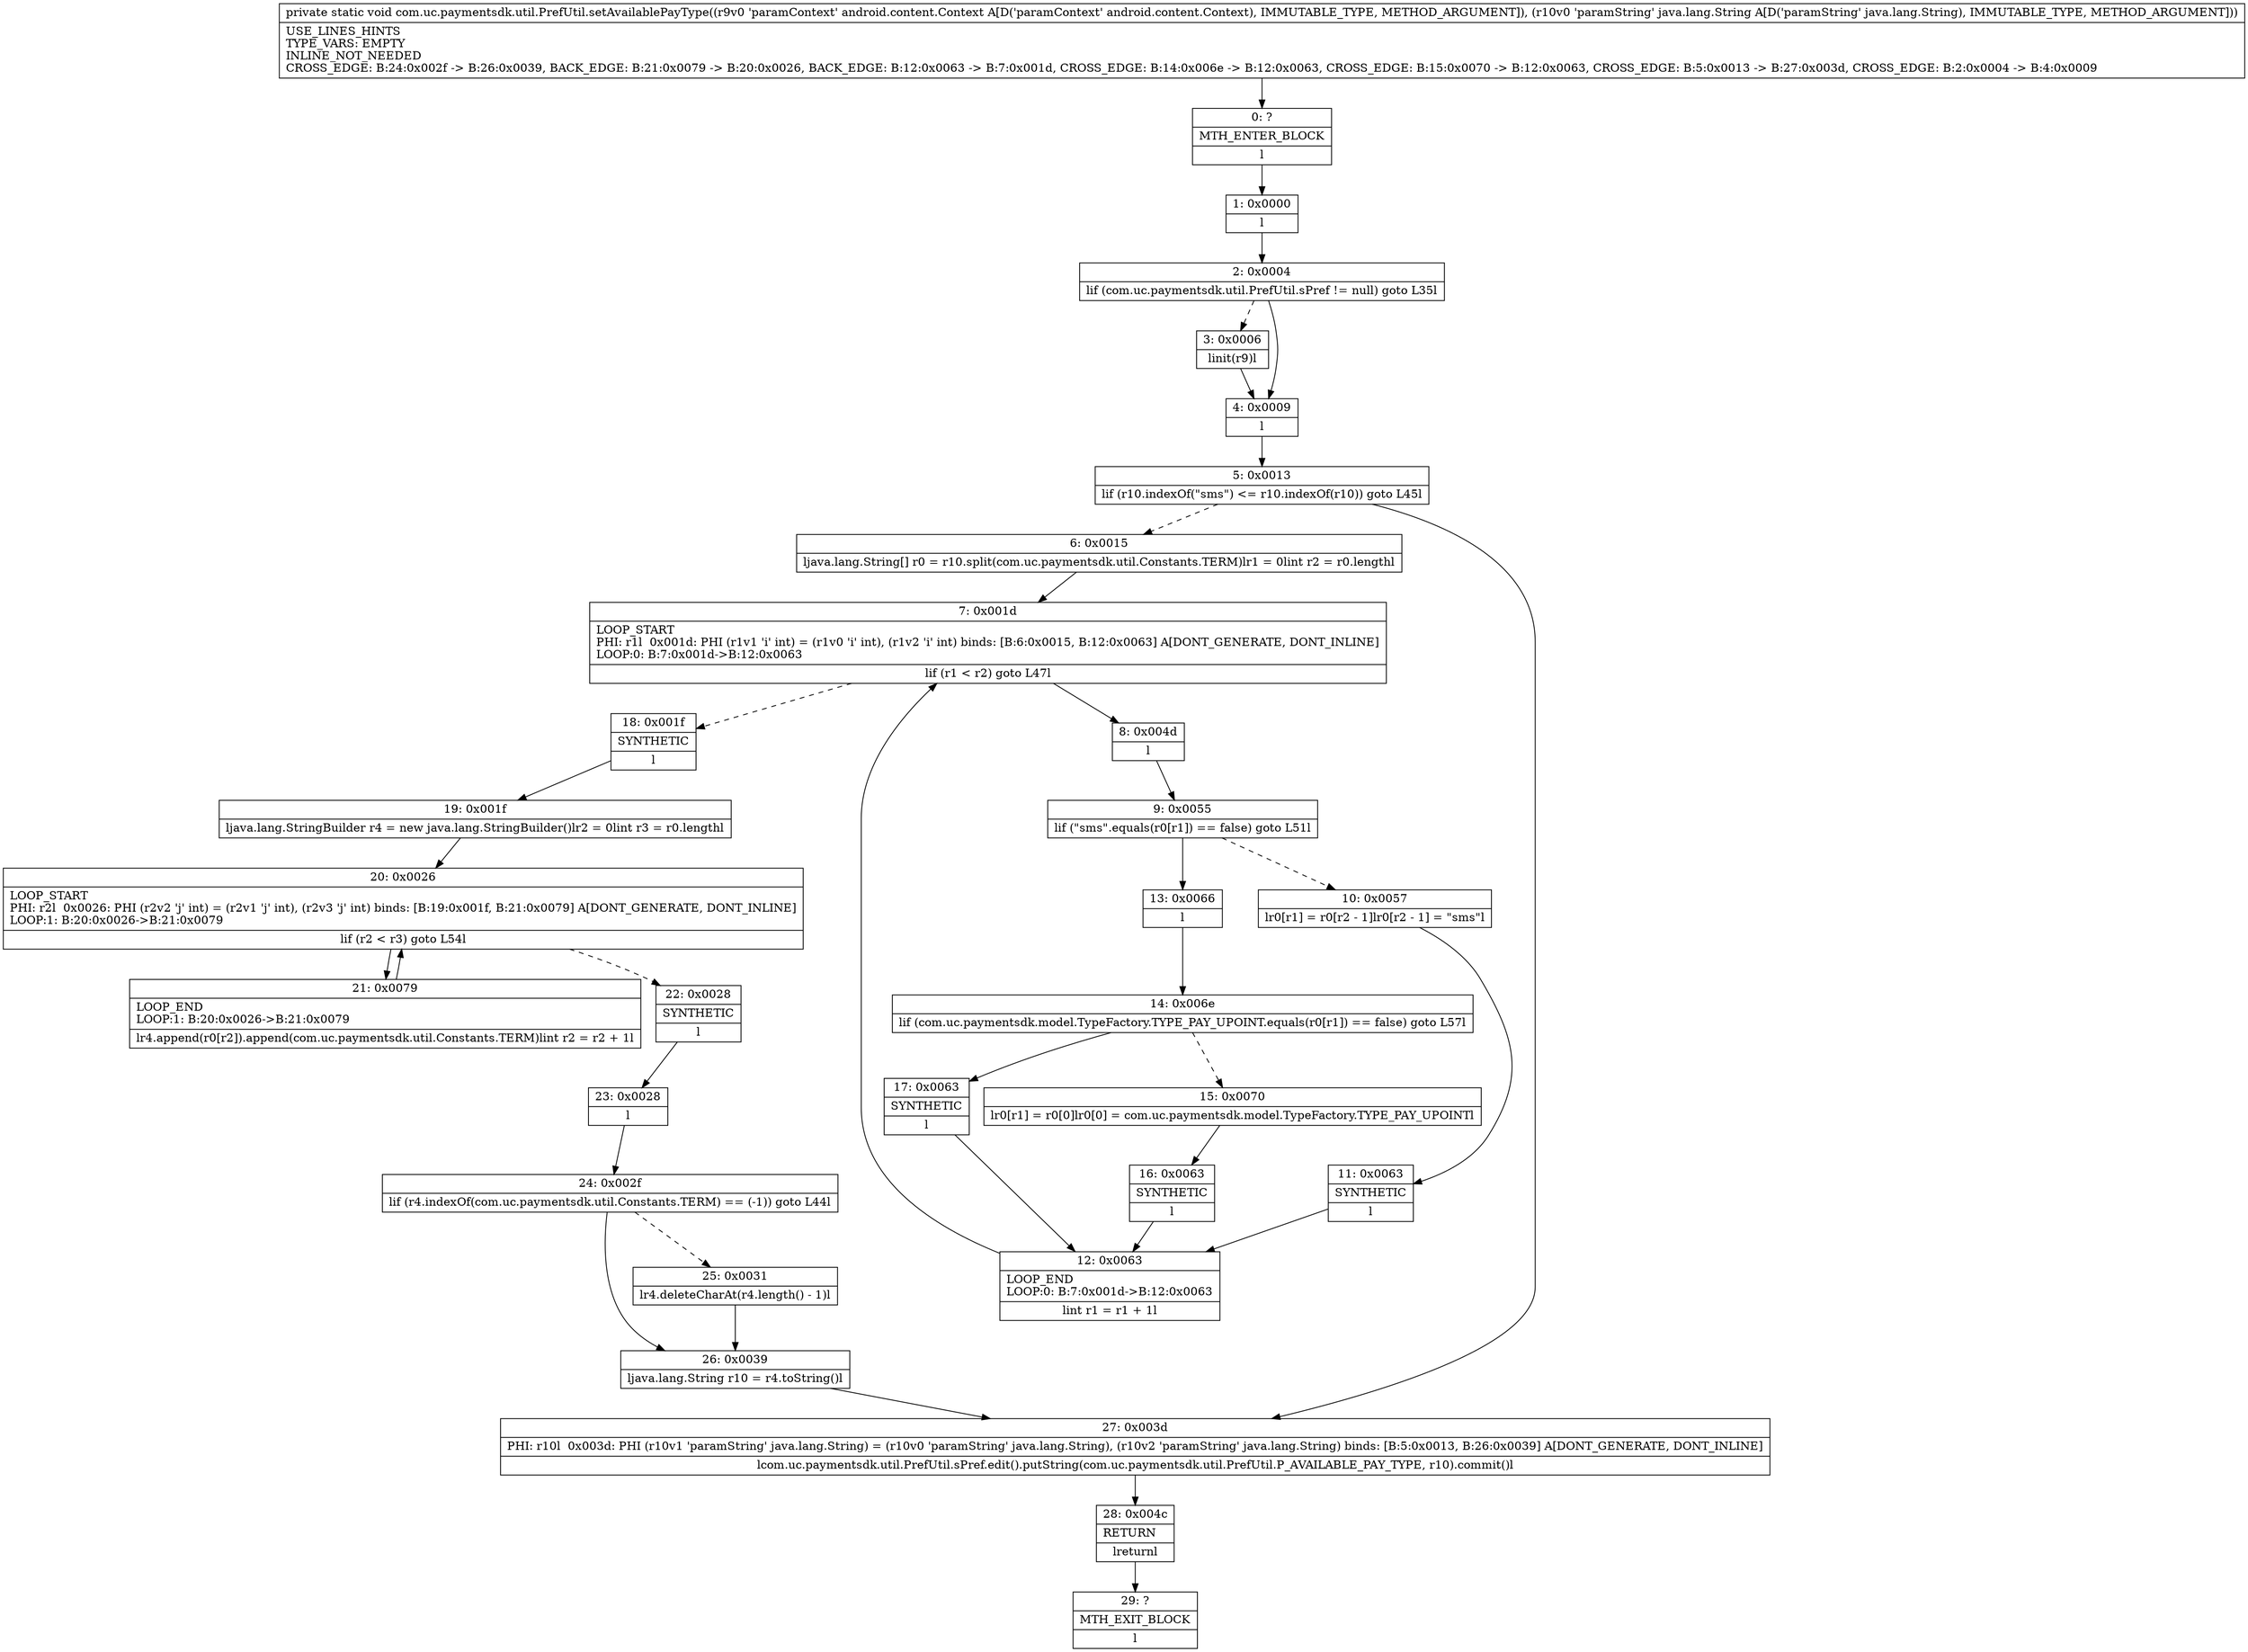digraph "CFG forcom.uc.paymentsdk.util.PrefUtil.setAvailablePayType(Landroid\/content\/Context;Ljava\/lang\/String;)V" {
Node_0 [shape=record,label="{0\:\ ?|MTH_ENTER_BLOCK\l|l}"];
Node_1 [shape=record,label="{1\:\ 0x0000|l}"];
Node_2 [shape=record,label="{2\:\ 0x0004|lif (com.uc.paymentsdk.util.PrefUtil.sPref != null) goto L35l}"];
Node_3 [shape=record,label="{3\:\ 0x0006|linit(r9)l}"];
Node_4 [shape=record,label="{4\:\ 0x0009|l}"];
Node_5 [shape=record,label="{5\:\ 0x0013|lif (r10.indexOf(\"sms\") \<= r10.indexOf(r10)) goto L45l}"];
Node_6 [shape=record,label="{6\:\ 0x0015|ljava.lang.String[] r0 = r10.split(com.uc.paymentsdk.util.Constants.TERM)lr1 = 0lint r2 = r0.lengthl}"];
Node_7 [shape=record,label="{7\:\ 0x001d|LOOP_START\lPHI: r1l  0x001d: PHI (r1v1 'i' int) = (r1v0 'i' int), (r1v2 'i' int) binds: [B:6:0x0015, B:12:0x0063] A[DONT_GENERATE, DONT_INLINE]\lLOOP:0: B:7:0x001d\-\>B:12:0x0063\l|lif (r1 \< r2) goto L47l}"];
Node_8 [shape=record,label="{8\:\ 0x004d|l}"];
Node_9 [shape=record,label="{9\:\ 0x0055|lif (\"sms\".equals(r0[r1]) == false) goto L51l}"];
Node_10 [shape=record,label="{10\:\ 0x0057|lr0[r1] = r0[r2 \- 1]lr0[r2 \- 1] = \"sms\"l}"];
Node_11 [shape=record,label="{11\:\ 0x0063|SYNTHETIC\l|l}"];
Node_12 [shape=record,label="{12\:\ 0x0063|LOOP_END\lLOOP:0: B:7:0x001d\-\>B:12:0x0063\l|lint r1 = r1 + 1l}"];
Node_13 [shape=record,label="{13\:\ 0x0066|l}"];
Node_14 [shape=record,label="{14\:\ 0x006e|lif (com.uc.paymentsdk.model.TypeFactory.TYPE_PAY_UPOINT.equals(r0[r1]) == false) goto L57l}"];
Node_15 [shape=record,label="{15\:\ 0x0070|lr0[r1] = r0[0]lr0[0] = com.uc.paymentsdk.model.TypeFactory.TYPE_PAY_UPOINTl}"];
Node_16 [shape=record,label="{16\:\ 0x0063|SYNTHETIC\l|l}"];
Node_17 [shape=record,label="{17\:\ 0x0063|SYNTHETIC\l|l}"];
Node_18 [shape=record,label="{18\:\ 0x001f|SYNTHETIC\l|l}"];
Node_19 [shape=record,label="{19\:\ 0x001f|ljava.lang.StringBuilder r4 = new java.lang.StringBuilder()lr2 = 0lint r3 = r0.lengthl}"];
Node_20 [shape=record,label="{20\:\ 0x0026|LOOP_START\lPHI: r2l  0x0026: PHI (r2v2 'j' int) = (r2v1 'j' int), (r2v3 'j' int) binds: [B:19:0x001f, B:21:0x0079] A[DONT_GENERATE, DONT_INLINE]\lLOOP:1: B:20:0x0026\-\>B:21:0x0079\l|lif (r2 \< r3) goto L54l}"];
Node_21 [shape=record,label="{21\:\ 0x0079|LOOP_END\lLOOP:1: B:20:0x0026\-\>B:21:0x0079\l|lr4.append(r0[r2]).append(com.uc.paymentsdk.util.Constants.TERM)lint r2 = r2 + 1l}"];
Node_22 [shape=record,label="{22\:\ 0x0028|SYNTHETIC\l|l}"];
Node_23 [shape=record,label="{23\:\ 0x0028|l}"];
Node_24 [shape=record,label="{24\:\ 0x002f|lif (r4.indexOf(com.uc.paymentsdk.util.Constants.TERM) == (\-1)) goto L44l}"];
Node_25 [shape=record,label="{25\:\ 0x0031|lr4.deleteCharAt(r4.length() \- 1)l}"];
Node_26 [shape=record,label="{26\:\ 0x0039|ljava.lang.String r10 = r4.toString()l}"];
Node_27 [shape=record,label="{27\:\ 0x003d|PHI: r10l  0x003d: PHI (r10v1 'paramString' java.lang.String) = (r10v0 'paramString' java.lang.String), (r10v2 'paramString' java.lang.String) binds: [B:5:0x0013, B:26:0x0039] A[DONT_GENERATE, DONT_INLINE]\l|lcom.uc.paymentsdk.util.PrefUtil.sPref.edit().putString(com.uc.paymentsdk.util.PrefUtil.P_AVAILABLE_PAY_TYPE, r10).commit()l}"];
Node_28 [shape=record,label="{28\:\ 0x004c|RETURN\l|lreturnl}"];
Node_29 [shape=record,label="{29\:\ ?|MTH_EXIT_BLOCK\l|l}"];
MethodNode[shape=record,label="{private static void com.uc.paymentsdk.util.PrefUtil.setAvailablePayType((r9v0 'paramContext' android.content.Context A[D('paramContext' android.content.Context), IMMUTABLE_TYPE, METHOD_ARGUMENT]), (r10v0 'paramString' java.lang.String A[D('paramString' java.lang.String), IMMUTABLE_TYPE, METHOD_ARGUMENT]))  | USE_LINES_HINTS\lTYPE_VARS: EMPTY\lINLINE_NOT_NEEDED\lCROSS_EDGE: B:24:0x002f \-\> B:26:0x0039, BACK_EDGE: B:21:0x0079 \-\> B:20:0x0026, BACK_EDGE: B:12:0x0063 \-\> B:7:0x001d, CROSS_EDGE: B:14:0x006e \-\> B:12:0x0063, CROSS_EDGE: B:15:0x0070 \-\> B:12:0x0063, CROSS_EDGE: B:5:0x0013 \-\> B:27:0x003d, CROSS_EDGE: B:2:0x0004 \-\> B:4:0x0009\l}"];
MethodNode -> Node_0;
Node_0 -> Node_1;
Node_1 -> Node_2;
Node_2 -> Node_3[style=dashed];
Node_2 -> Node_4;
Node_3 -> Node_4;
Node_4 -> Node_5;
Node_5 -> Node_6[style=dashed];
Node_5 -> Node_27;
Node_6 -> Node_7;
Node_7 -> Node_8;
Node_7 -> Node_18[style=dashed];
Node_8 -> Node_9;
Node_9 -> Node_10[style=dashed];
Node_9 -> Node_13;
Node_10 -> Node_11;
Node_11 -> Node_12;
Node_12 -> Node_7;
Node_13 -> Node_14;
Node_14 -> Node_15[style=dashed];
Node_14 -> Node_17;
Node_15 -> Node_16;
Node_16 -> Node_12;
Node_17 -> Node_12;
Node_18 -> Node_19;
Node_19 -> Node_20;
Node_20 -> Node_21;
Node_20 -> Node_22[style=dashed];
Node_21 -> Node_20;
Node_22 -> Node_23;
Node_23 -> Node_24;
Node_24 -> Node_25[style=dashed];
Node_24 -> Node_26;
Node_25 -> Node_26;
Node_26 -> Node_27;
Node_27 -> Node_28;
Node_28 -> Node_29;
}

